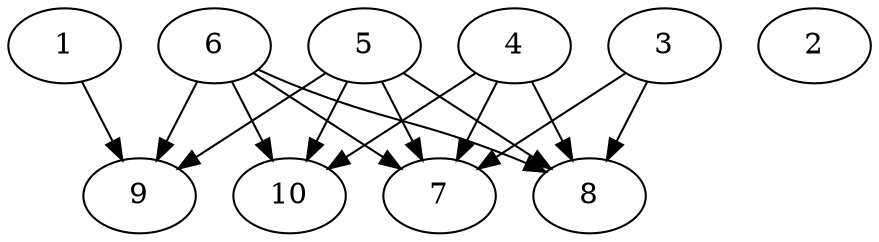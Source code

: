 // DAG automatically generated by daggen at Thu Oct  3 13:58:04 2019
// ./daggen --dot -n 10 --ccr 0.3 --fat 0.9 --regular 0.7 --density 0.7 --mindata 5242880 --maxdata 52428800 
digraph G {
  1 [size="142940160", alpha="0.01", expect_size="42882048"] 
  1 -> 9 [size ="42882048"]
  2 [size="118647467", alpha="0.14", expect_size="35594240"] 
  3 [size="41137493", alpha="0.03", expect_size="12341248"] 
  3 -> 7 [size ="12341248"]
  3 -> 8 [size ="12341248"]
  4 [size="102004053", alpha="0.16", expect_size="30601216"] 
  4 -> 7 [size ="30601216"]
  4 -> 8 [size ="30601216"]
  4 -> 10 [size ="30601216"]
  5 [size="109697707", alpha="0.07", expect_size="32909312"] 
  5 -> 7 [size ="32909312"]
  5 -> 8 [size ="32909312"]
  5 -> 9 [size ="32909312"]
  5 -> 10 [size ="32909312"]
  6 [size="48629760", alpha="0.13", expect_size="14588928"] 
  6 -> 7 [size ="14588928"]
  6 -> 8 [size ="14588928"]
  6 -> 9 [size ="14588928"]
  6 -> 10 [size ="14588928"]
  7 [size="83541333", alpha="0.07", expect_size="25062400"] 
  8 [size="161122987", alpha="0.01", expect_size="48336896"] 
  9 [size="88780800", alpha="0.08", expect_size="26634240"] 
  10 [size="74956800", alpha="0.13", expect_size="22487040"] 
}
